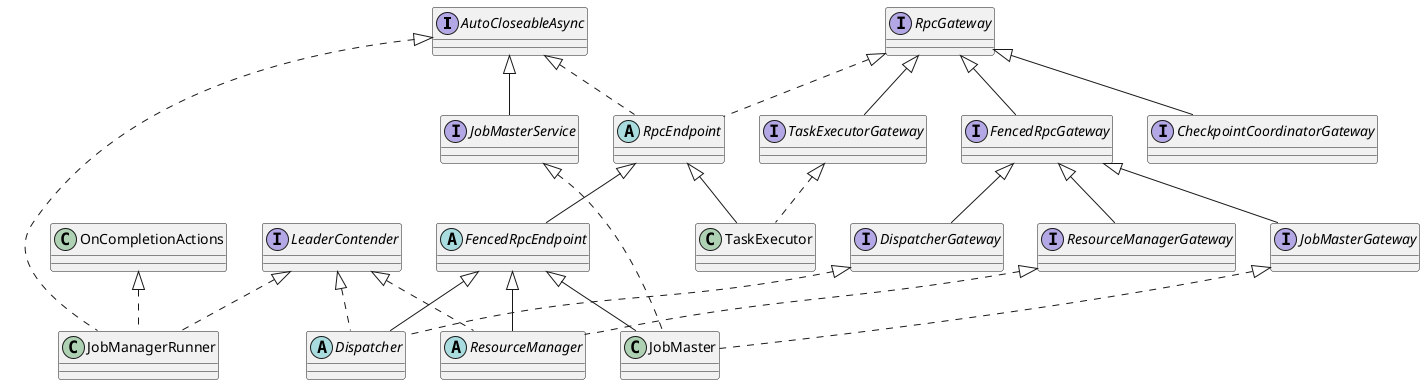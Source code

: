 @startuml

interface AutoCloseableAsync

interface LeaderContender

interface RpcGateway
interface FencedRpcGateway
RpcGateway <|-- FencedRpcGateway

abstract class RpcEndpoint
AutoCloseableAsync <|.. RpcEndpoint
RpcGateway <|.. RpcEndpoint

abstract class FencedRpcEndpoint
RpcEndpoint <|-- FencedRpcEndpoint

interface ResourceManagerGateway
FencedRpcGateway <|-- ResourceManagerGateway

abstract class ResourceManager
ResourceManagerGateway <|.. ResourceManager
LeaderContender <|.. ResourceManager
FencedRpcEndpoint <|-- ResourceManager



interface TaskExecutorGateway
RpcGateway <|-- TaskExecutorGateway

class TaskExecutor
RpcEndpoint <|-- TaskExecutor
TaskExecutorGateway <|.. TaskExecutor

interface DispatcherGateway
FencedRpcGateway <|-- DispatcherGateway


abstract class Dispatcher
FencedRpcEndpoint <|-- Dispatcher
DispatcherGateway <|.. Dispatcher
LeaderContender <|.. Dispatcher
'SubmittedJobGraphStore.SubmittedJobGraphListener <|.. Dispatcher


interface JobMasterService
AutoCloseableAsync <|-- JobMasterService


interface CheckpointCoordinatorGateway
RpcGateway <|-- CheckpointCoordinatorGateway


interface JobMasterGateway
'CheckpointCoordinatorGateway <|-- JobMasterGateway
FencedRpcGateway <|-- JobMasterGateway
'KvStateLocationOracle <|-- JobMasterGateway
'KvStateRegistryGateway <|-- JobMasterGateway


class JobMaster
FencedRpcEndpoint <|-- JobMaster
JobMasterGateway <|.. JobMaster
JobMasterService <|.. JobMaster

class JobManagerRunner
AutoCloseableAsync <|.. JobManagerRunner
OnCompletionActions <|.. JobManagerRunner
LeaderContender <|.. JobManagerRunner


@enduml